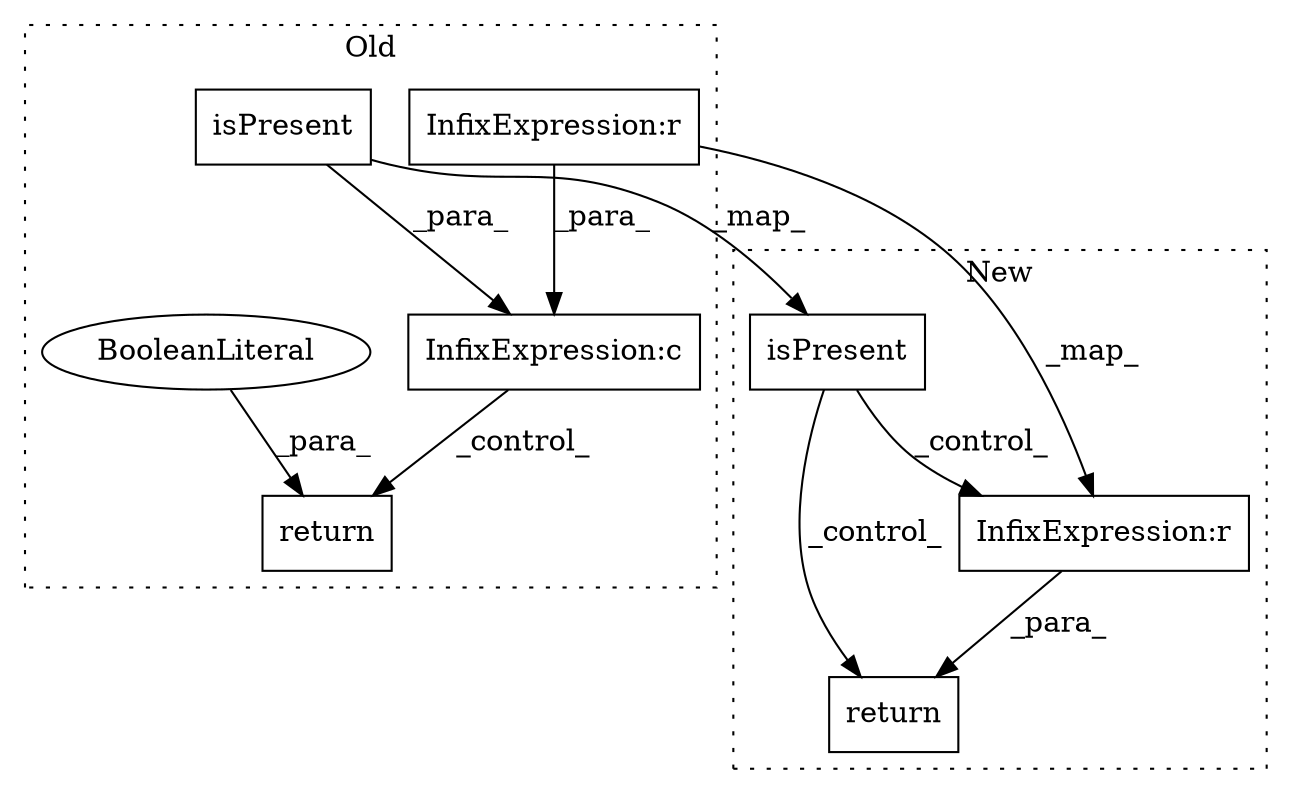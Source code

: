 digraph G {
subgraph cluster0 {
1 [label="isPresent" a="32" s="5912" l="11" shape="box"];
4 [label="InfixExpression:r" a="27" s="5944" l="4" shape="box"];
6 [label="InfixExpression:c" a="27" s="5923" l="4" shape="box"];
7 [label="return" a="41" s="5960" l="7" shape="box"];
8 [label="BooleanLiteral" a="9" s="5967" l="4" shape="ellipse"];
label = "Old";
style="dotted";
}
subgraph cluster1 {
2 [label="isPresent" a="32" s="5978" l="11" shape="box"];
3 [label="InfixExpression:r" a="27" s="6023" l="4" shape="box"];
5 [label="return" a="41" s="5999" l="7" shape="box"];
label = "New";
style="dotted";
}
1 -> 2 [label="_map_"];
1 -> 6 [label="_para_"];
2 -> 5 [label="_control_"];
2 -> 3 [label="_control_"];
3 -> 5 [label="_para_"];
4 -> 6 [label="_para_"];
4 -> 3 [label="_map_"];
6 -> 7 [label="_control_"];
8 -> 7 [label="_para_"];
}